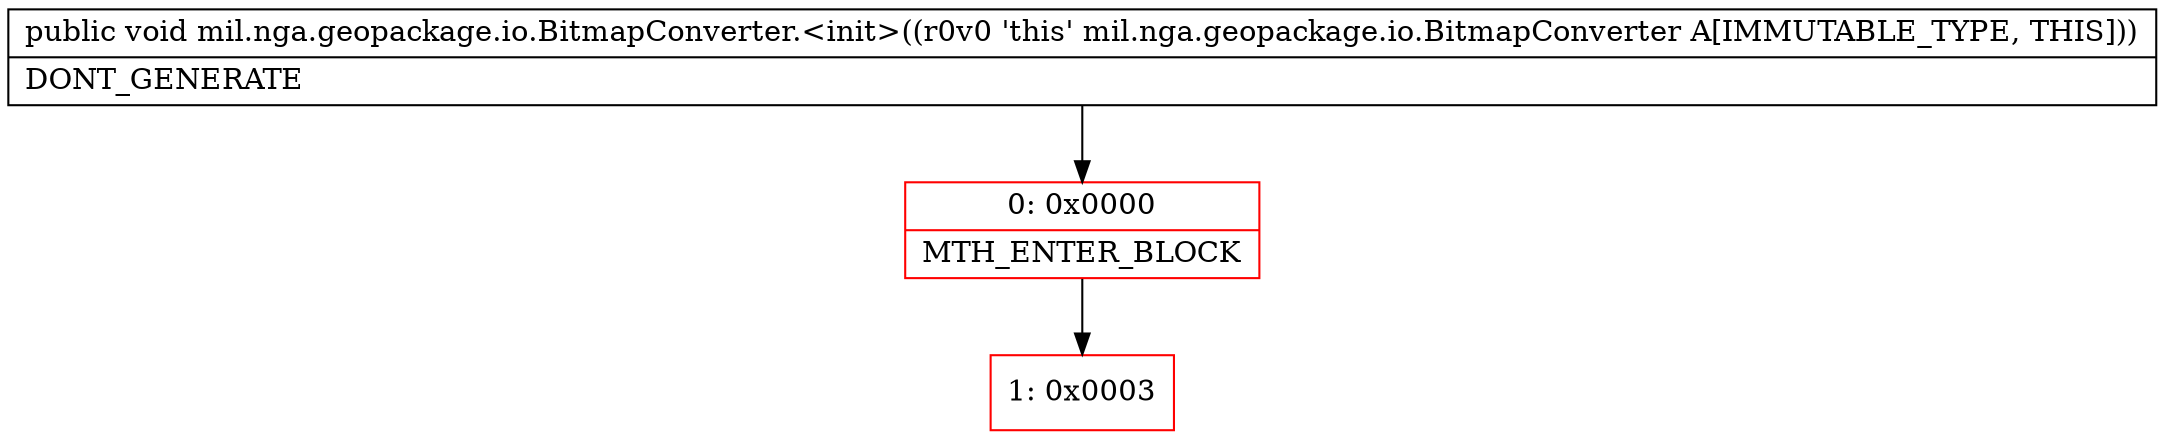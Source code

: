 digraph "CFG formil.nga.geopackage.io.BitmapConverter.\<init\>()V" {
subgraph cluster_Region_1550539427 {
label = "R(0)";
node [shape=record,color=blue];
}
Node_0 [shape=record,color=red,label="{0\:\ 0x0000|MTH_ENTER_BLOCK\l}"];
Node_1 [shape=record,color=red,label="{1\:\ 0x0003}"];
MethodNode[shape=record,label="{public void mil.nga.geopackage.io.BitmapConverter.\<init\>((r0v0 'this' mil.nga.geopackage.io.BitmapConverter A[IMMUTABLE_TYPE, THIS]))  | DONT_GENERATE\l}"];
MethodNode -> Node_0;
Node_0 -> Node_1;
}

